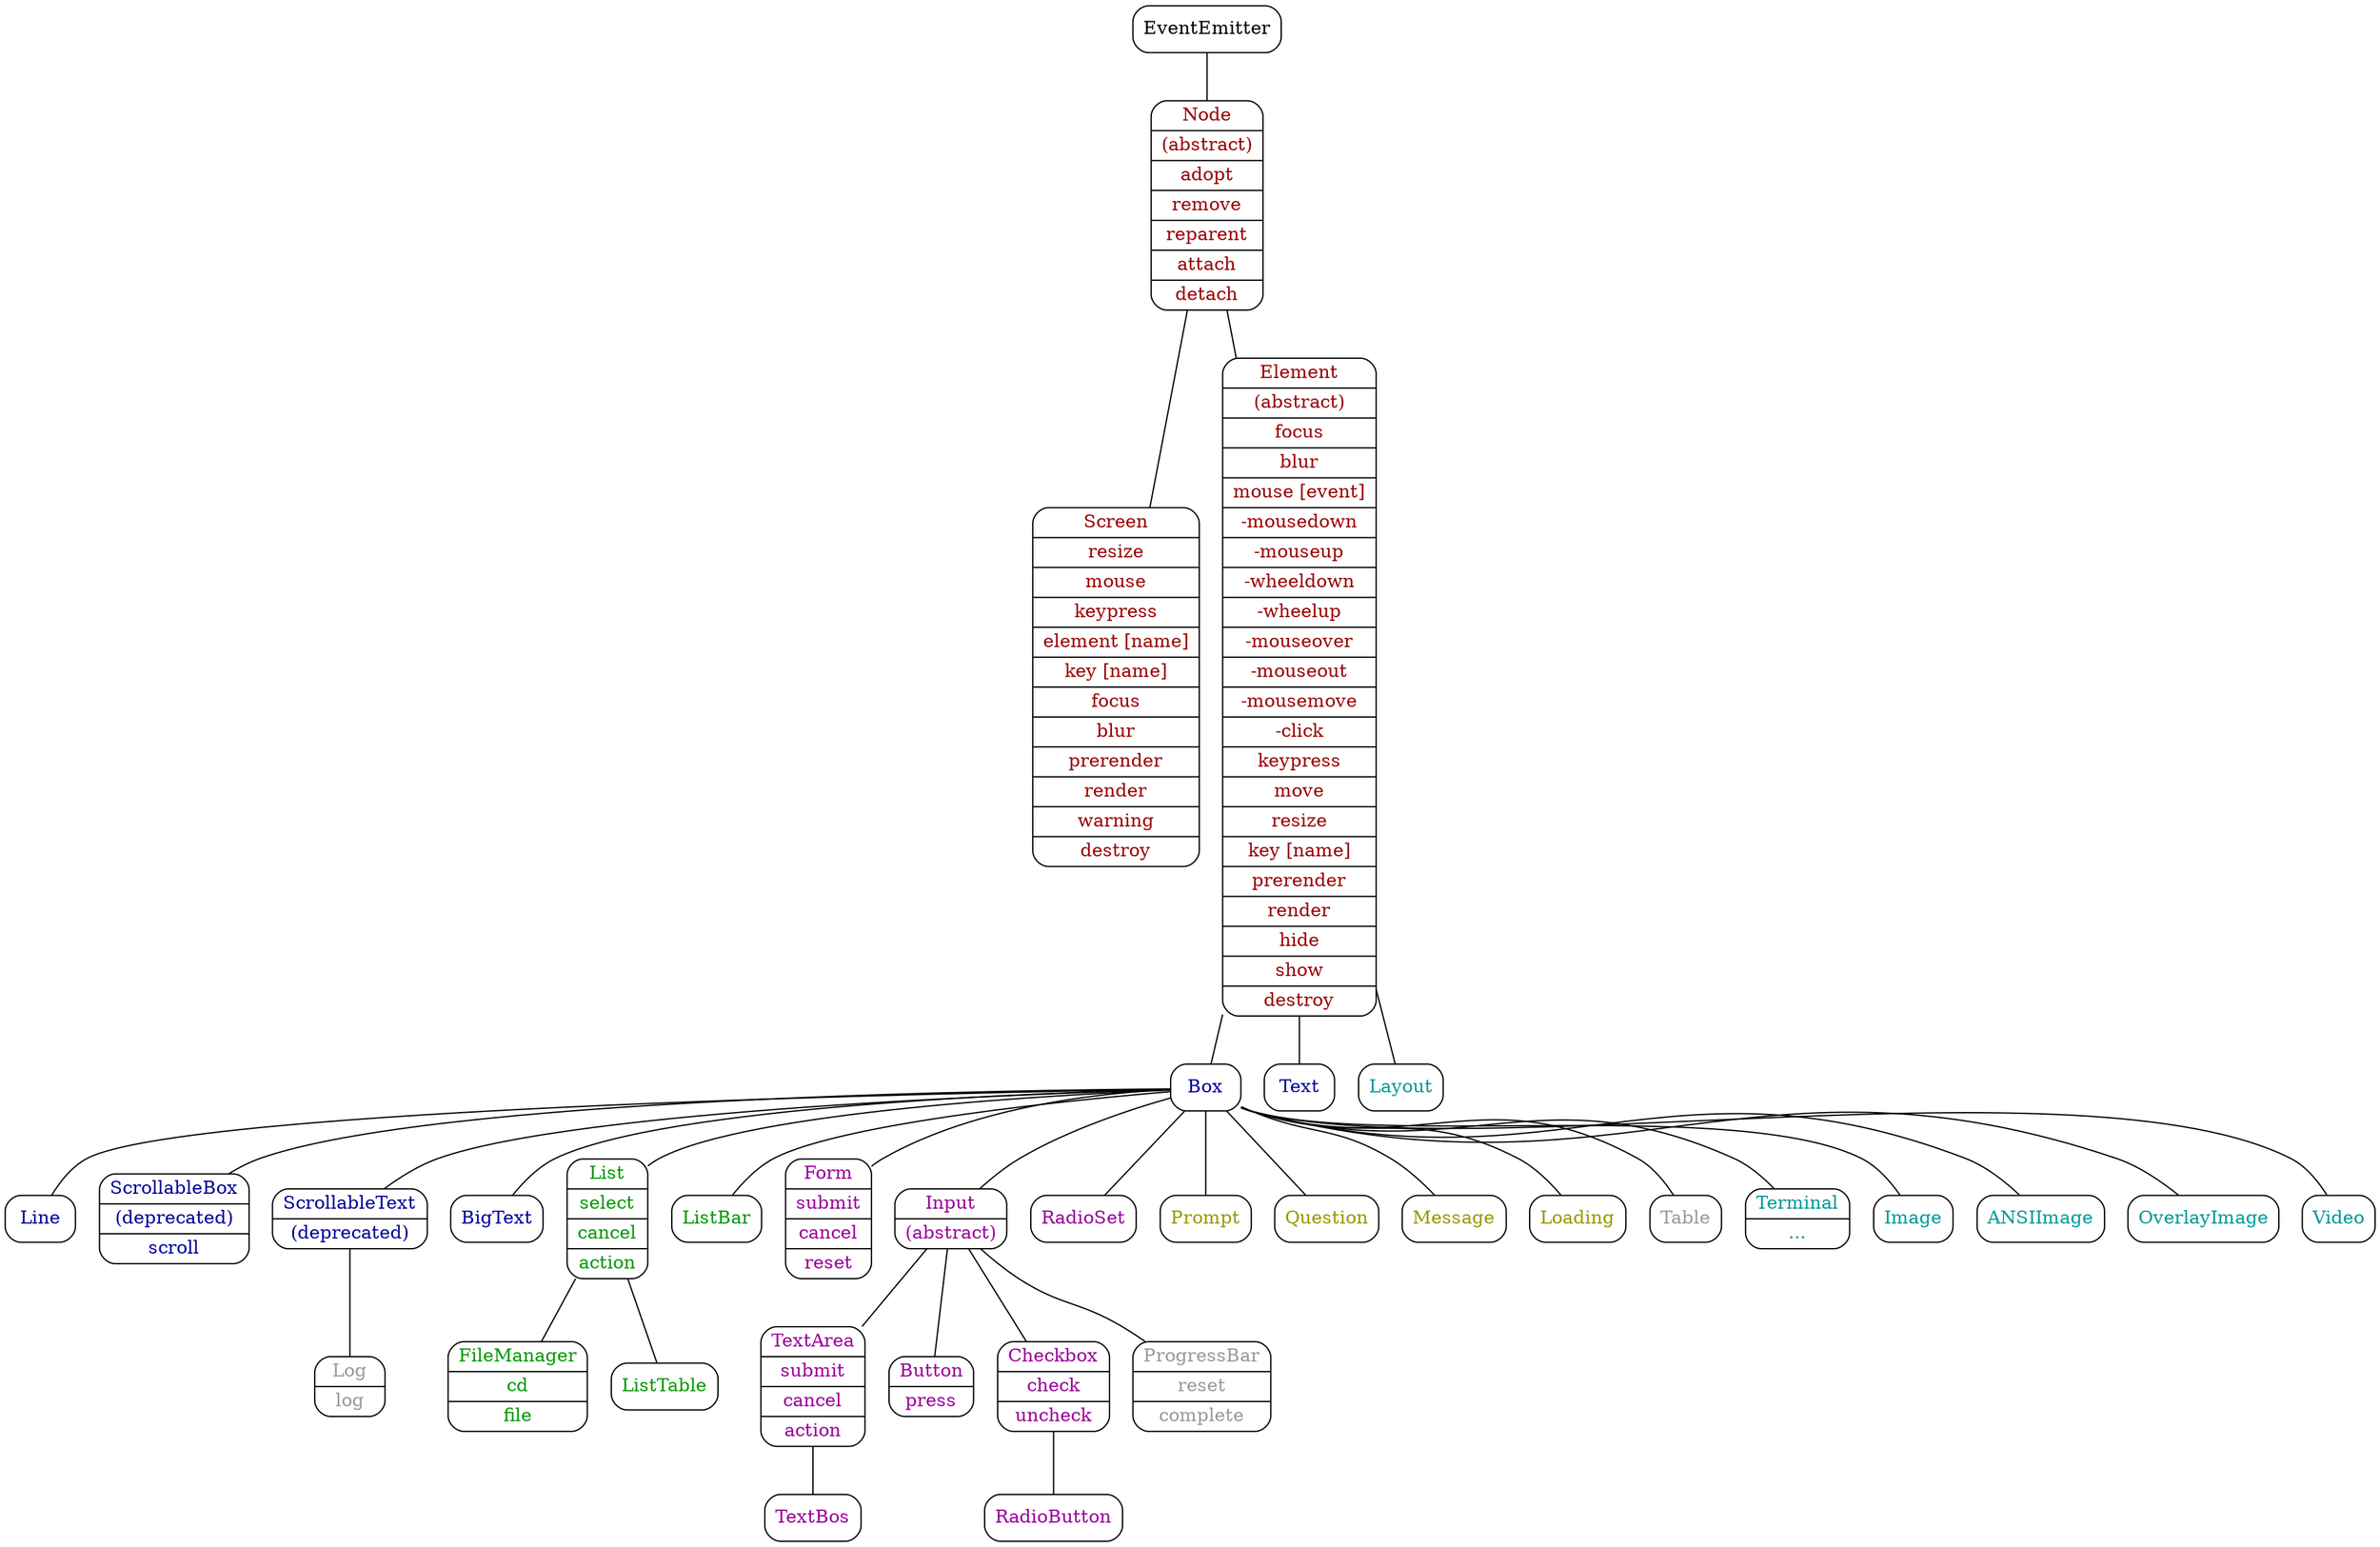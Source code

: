 graph blessed {

    fontname="sans-serif";

    ee [shape=Mrecord label="{EventEmitter}"];

    # Base nodes
    subgraph base {
        label="Base";

        node_ [shape=Mrecord label="{Node|(abstract)|adopt| remove|reparent|attach|detach}" fontcolor="#990000"];
        screen [shape=Mrecord label="{Screen|resize|mouse|keypress|element [name]|key [name]|focus|blur|prerender|render|warning|destroy}" fontcolor="#990000"];
        elm [shape=Mrecord label="{Element|(abstract)|focus|blur|mouse [event]|-mousedown|-mouseup|-wheeldown|-wheelup|-mouseover|-mouseout|-mousemove|-click|keypress|move|resize|key [name]|prerender|render|hide|show|destroy}" fontcolor="#990000"];
    }

    # Boxes
    subgraph boxes {
        label="Boxes";

        box_ [shape=Mrecord label="Box" fontcolor="#000099"];
        text [shape=Mrecord label="Text" fontcolor="#000099"];
        line [shape=Mrecord label="Line" fontcolor="#000099"];
        scrbox [shape=Mrecord label="{ScrollableBox|(deprecated)|scroll}" fontcolor="#000099"];
        scrtext [shape=Mrecord label="{ScrollableText|(deprecated)}" fontcolor="#000099"];
        bigtext [shape=Mrecord label="BigText" fontcolor="#000099"];
    }

    # Lists
    subgraph lists {
        label="Lists";

        list [shape=Mrecord label="{List|select|cancel|action}" fontcolor="#009900"];
        filemanager [shape=Mrecord label="{FileManager|cd|file}" fontcolor="#009900"];
        listtable [shape=Mrecord label="ListTable" fontcolor="#009900"];
        listbar [shape=Mrecord label="ListBar" fontcolor="#009900"];
    }

    # Forms
    subgraph forms {
        label="Forms";

        form [shape=Mrecord label="{Form|submit|cancel|reset}" fontcolor="#990099"];
        input [shape=Mrecord label="{Input|(abstract)}" fontcolor="#990099"];
        textarea [shape=Mrecord label="{TextArea|submit|cancel|action}" fontcolor="#990099"];
        textbox [shape=Mrecord label="TextBos" fontcolor="#990099"];
        button [shape=Mrecord label="{Button|press}" fontcolor="#990099"];
        checkbox [shape=Mrecord label="{Checkbox|check|uncheck}" fontcolor="#990099"];
        radioset [shape=Mrecord label="RadioSet" fontcolor="#990099"];
        radiobutton [shape=Mrecord label="RadioButton" fontcolor="#990099"];
    }

    # Prompts
    subgraph prompts {
        label="Prompts";

        prompt [shape=Mrecord label="Prompt" fontcolor="#999900"];
        question [shape=Mrecord label="Question" fontcolor="#999900"];
        message [shape=Mrecord label="Message" fontcolor="#999900"];
        loading [shape=Mrecord label="Loading" fontcolor="#999900"];
    }

    # Data Display
    subgraph data_display {
        label="Data Display";

        progressbar [shape=Mrecord label="{ProgressBar|reset|complete}" fontcolor="#999999"];
        log [shape=Mrecord label="{Log|log}" fontcolor="#999999"];
        table [shape=Mrecord label="Table" fontcolor="#999999"];
    }

    # Special elements
    subgraph special {
        label="Special";

        terminal [shape=Mrecord label="{Terminal|...}" fontcolor="#009999"];
        image [shape=Mrecord label="Image" fontcolor="#009999"];
        ansiimage [shape=Mrecord label="ANSIImage" fontcolor="#009999"];
        overlayimage [shape=Mrecord label="OverlayImage" fontcolor="#009999"];
        video [shape=Mrecord label="Video" fontcolor="#009999"];
        layout [shape=Mrecord label="Layout" fontcolor="#009999"];
    }

    ee -- node_;
    node_ -- screen;
    node_ -- elm;

    elm -- box_;
    elm -- text;
    box_ -- line;
    box_ -- scrbox;
    box_ -- scrtext;
    box_ -- bigtext;

    box_ -- list;
    list -- filemanager;
    list -- listtable;
    box_ -- listbar;

    box_ -- form;
    box_ -- input;
    input -- textarea;
    textarea -- textbox;
    input -- button;
    input -- checkbox;
    box_ -- radioset;
    checkbox -- radiobutton;

    box_ -- prompt;
    box_ -- question;
    box_ -- message;
    box_ -- loading;

    input -- progressbar;
    scrtext -- log;
    box_ -- table;

    box_ -- terminal;
    box_ -- image;
    box_ -- ansiimage;
    box_ -- overlayimage;
    box_ -- video;
    elm -- layout;

}
